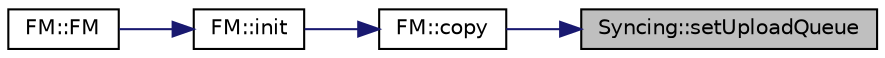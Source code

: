 digraph "Syncing::setUploadQueue"
{
 // INTERACTIVE_SVG=YES
 // LATEX_PDF_SIZE
  edge [fontname="Helvetica",fontsize="10",labelfontname="Helvetica",labelfontsize="10"];
  node [fontname="Helvetica",fontsize="10",shape=record];
  rankdir="RL";
  Node189 [label="Syncing::setUploadQueue",height=0.2,width=0.4,color="black", fillcolor="grey75", style="filled", fontcolor="black",tooltip=" "];
  Node189 -> Node190 [dir="back",color="midnightblue",fontsize="10",style="solid",fontname="Helvetica"];
  Node190 [label="FM::copy",height=0.2,width=0.4,color="black", fillcolor="white", style="filled",URL="$class_f_m.html#ae8d94b51a8940f8a426ff0868f769f28",tooltip=" "];
  Node190 -> Node191 [dir="back",color="midnightblue",fontsize="10",style="solid",fontname="Helvetica"];
  Node191 [label="FM::init",height=0.2,width=0.4,color="black", fillcolor="white", style="filled",URL="$class_f_m.html#a2963953441035d07e786165e7fa31d27",tooltip=" "];
  Node191 -> Node192 [dir="back",color="midnightblue",fontsize="10",style="solid",fontname="Helvetica"];
  Node192 [label="FM::FM",height=0.2,width=0.4,color="black", fillcolor="white", style="filled",URL="$class_f_m.html#a407bfd40f7070f79a04386a2332ecd59",tooltip=" "];
}
